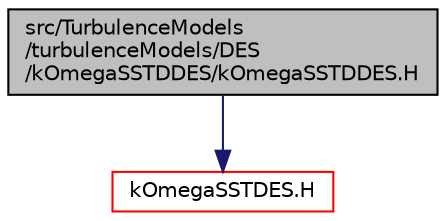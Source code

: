 digraph "src/TurbulenceModels/turbulenceModels/DES/kOmegaSSTDDES/kOmegaSSTDDES.H"
{
  bgcolor="transparent";
  edge [fontname="Helvetica",fontsize="10",labelfontname="Helvetica",labelfontsize="10"];
  node [fontname="Helvetica",fontsize="10",shape=record];
  Node1 [label="src/TurbulenceModels\l/turbulenceModels/DES\l/kOmegaSSTDDES/kOmegaSSTDDES.H",height=0.2,width=0.4,color="black", fillcolor="grey75", style="filled" fontcolor="black"];
  Node1 -> Node2 [color="midnightblue",fontsize="10",style="solid",fontname="Helvetica"];
  Node2 [label="kOmegaSSTDES.H",height=0.2,width=0.4,color="red",URL="$kOmegaSSTDES_8H.html"];
}
